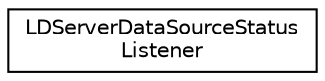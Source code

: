 digraph "Graphical Class Hierarchy"
{
 // LATEX_PDF_SIZE
  edge [fontname="Helvetica",fontsize="10",labelfontname="Helvetica",labelfontsize="10"];
  node [fontname="Helvetica",fontsize="10",shape=record];
  rankdir="LR";
  Node0 [label="LDServerDataSourceStatus\lListener",height=0.2,width=0.4,color="black", fillcolor="white", style="filled",URL="$structLDServerDataSourceStatusListener.html",tooltip=" "];
}
